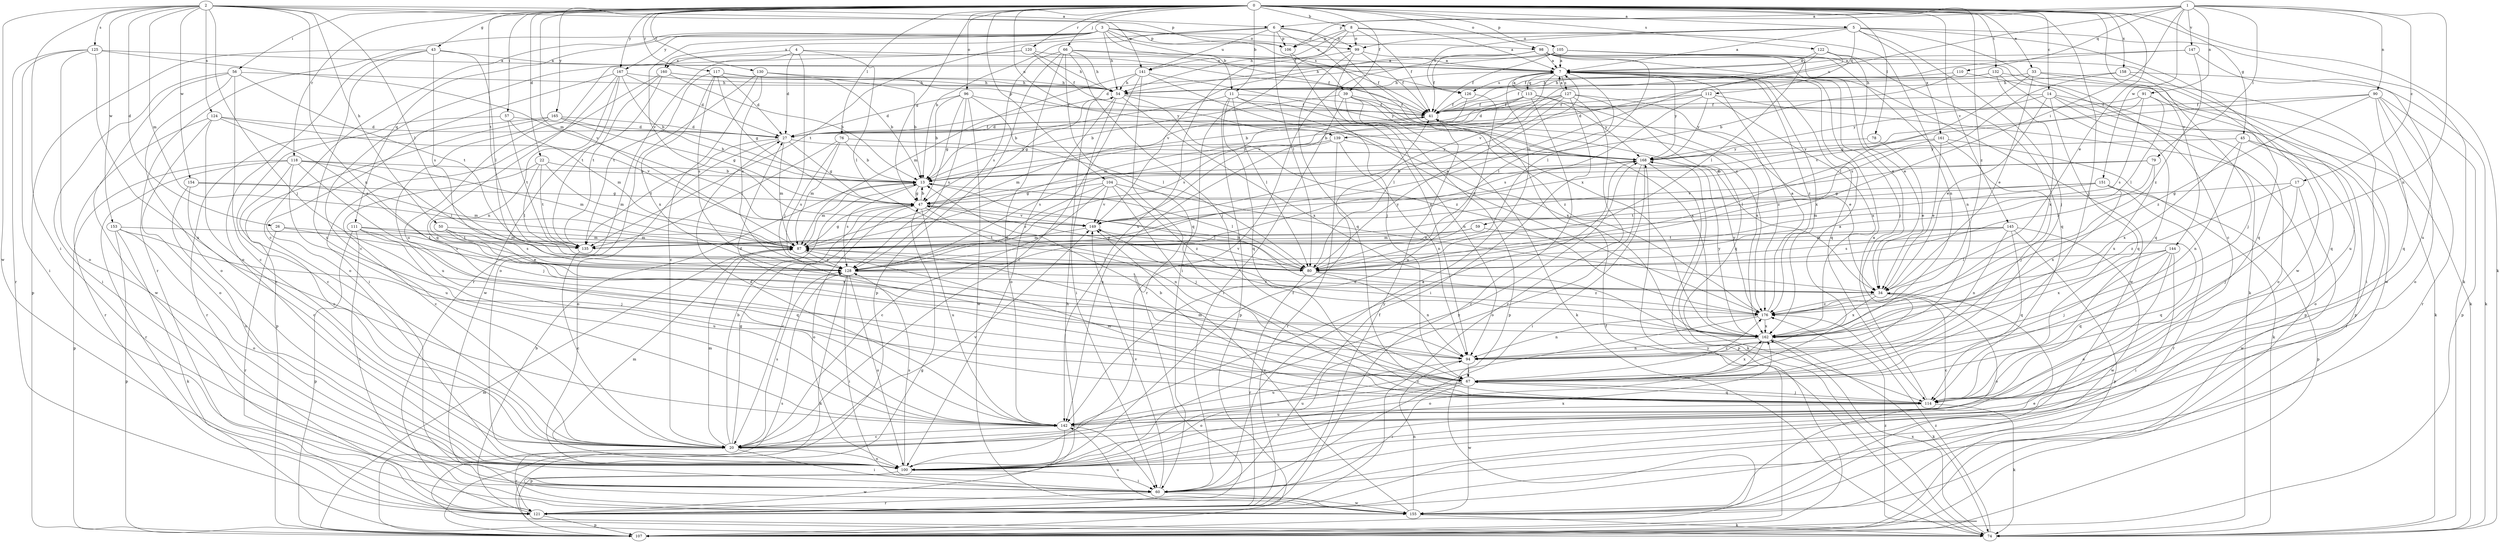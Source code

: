 strict digraph  {
0;
1;
2;
3;
4;
5;
6;
7;
8;
11;
13;
14;
17;
20;
22;
26;
27;
33;
34;
39;
41;
43;
45;
47;
50;
54;
56;
57;
59;
60;
66;
67;
74;
76;
78;
79;
80;
87;
90;
91;
94;
96;
98;
99;
100;
104;
105;
106;
107;
110;
111;
112;
113;
114;
117;
118;
120;
121;
122;
124;
125;
126;
127;
128;
130;
132;
135;
139;
141;
142;
144;
145;
147;
149;
151;
153;
154;
155;
158;
160;
161;
162;
165;
167;
168;
176;
0 -> 5  [label=a];
0 -> 8  [label=b];
0 -> 11  [label=b];
0 -> 14  [label=c];
0 -> 22  [label=d];
0 -> 33  [label=e];
0 -> 34  [label=e];
0 -> 39  [label=f];
0 -> 43  [label=g];
0 -> 45  [label=g];
0 -> 47  [label=g];
0 -> 56  [label=i];
0 -> 57  [label=i];
0 -> 66  [label=j];
0 -> 67  [label=j];
0 -> 74  [label=k];
0 -> 76  [label=l];
0 -> 78  [label=l];
0 -> 87  [label=m];
0 -> 96  [label=o];
0 -> 98  [label=o];
0 -> 104  [label=p];
0 -> 105  [label=p];
0 -> 117  [label=r];
0 -> 118  [label=r];
0 -> 120  [label=r];
0 -> 122  [label=s];
0 -> 130  [label=t];
0 -> 132  [label=t];
0 -> 135  [label=t];
0 -> 139  [label=u];
0 -> 144  [label=v];
0 -> 145  [label=v];
0 -> 158  [label=x];
0 -> 165  [label=y];
0 -> 167  [label=y];
0 -> 176  [label=z];
1 -> 6  [label=a];
1 -> 17  [label=c];
1 -> 59  [label=i];
1 -> 79  [label=l];
1 -> 90  [label=n];
1 -> 91  [label=n];
1 -> 94  [label=n];
1 -> 106  [label=p];
1 -> 110  [label=q];
1 -> 139  [label=u];
1 -> 147  [label=v];
1 -> 151  [label=w];
2 -> 6  [label=a];
2 -> 26  [label=d];
2 -> 50  [label=h];
2 -> 60  [label=i];
2 -> 67  [label=j];
2 -> 80  [label=l];
2 -> 87  [label=m];
2 -> 94  [label=n];
2 -> 106  [label=p];
2 -> 124  [label=s];
2 -> 125  [label=s];
2 -> 141  [label=u];
2 -> 153  [label=w];
2 -> 154  [label=w];
2 -> 155  [label=w];
3 -> 11  [label=b];
3 -> 20  [label=c];
3 -> 39  [label=f];
3 -> 54  [label=h];
3 -> 98  [label=o];
3 -> 99  [label=o];
3 -> 106  [label=p];
3 -> 111  [label=q];
3 -> 121  [label=r];
3 -> 126  [label=s];
3 -> 149  [label=v];
3 -> 160  [label=x];
3 -> 167  [label=y];
4 -> 27  [label=d];
4 -> 41  [label=f];
4 -> 67  [label=j];
4 -> 80  [label=l];
4 -> 121  [label=r];
4 -> 160  [label=x];
5 -> 7  [label=a];
5 -> 20  [label=c];
5 -> 54  [label=h];
5 -> 67  [label=j];
5 -> 74  [label=k];
5 -> 99  [label=o];
5 -> 112  [label=q];
5 -> 126  [label=s];
5 -> 155  [label=w];
5 -> 161  [label=x];
6 -> 13  [label=b];
6 -> 80  [label=l];
6 -> 99  [label=o];
6 -> 106  [label=p];
6 -> 135  [label=t];
6 -> 141  [label=u];
6 -> 162  [label=x];
6 -> 176  [label=z];
7 -> 54  [label=h];
7 -> 80  [label=l];
7 -> 113  [label=q];
7 -> 114  [label=q];
7 -> 126  [label=s];
7 -> 127  [label=s];
7 -> 149  [label=v];
7 -> 162  [label=x];
7 -> 168  [label=y];
7 -> 176  [label=z];
8 -> 7  [label=a];
8 -> 41  [label=f];
8 -> 94  [label=n];
8 -> 99  [label=o];
8 -> 106  [label=p];
8 -> 141  [label=u];
8 -> 142  [label=u];
11 -> 13  [label=b];
11 -> 41  [label=f];
11 -> 80  [label=l];
11 -> 107  [label=p];
11 -> 114  [label=q];
11 -> 162  [label=x];
11 -> 176  [label=z];
13 -> 47  [label=g];
13 -> 80  [label=l];
13 -> 87  [label=m];
13 -> 128  [label=s];
14 -> 34  [label=e];
14 -> 41  [label=f];
14 -> 74  [label=k];
14 -> 100  [label=o];
14 -> 107  [label=p];
14 -> 114  [label=q];
14 -> 168  [label=y];
17 -> 47  [label=g];
17 -> 67  [label=j];
17 -> 155  [label=w];
17 -> 176  [label=z];
20 -> 13  [label=b];
20 -> 47  [label=g];
20 -> 60  [label=i];
20 -> 87  [label=m];
20 -> 100  [label=o];
20 -> 121  [label=r];
20 -> 128  [label=s];
20 -> 149  [label=v];
20 -> 168  [label=y];
22 -> 13  [label=b];
22 -> 20  [label=c];
22 -> 80  [label=l];
22 -> 87  [label=m];
22 -> 135  [label=t];
26 -> 87  [label=m];
26 -> 121  [label=r];
26 -> 128  [label=s];
27 -> 41  [label=f];
27 -> 47  [label=g];
27 -> 87  [label=m];
27 -> 100  [label=o];
27 -> 135  [label=t];
27 -> 168  [label=y];
33 -> 34  [label=e];
33 -> 54  [label=h];
33 -> 60  [label=i];
33 -> 80  [label=l];
33 -> 114  [label=q];
34 -> 13  [label=b];
34 -> 20  [label=c];
34 -> 100  [label=o];
34 -> 162  [label=x];
34 -> 176  [label=z];
39 -> 13  [label=b];
39 -> 41  [label=f];
39 -> 60  [label=i];
39 -> 74  [label=k];
39 -> 94  [label=n];
39 -> 107  [label=p];
39 -> 162  [label=x];
41 -> 27  [label=d];
41 -> 34  [label=e];
41 -> 87  [label=m];
43 -> 7  [label=a];
43 -> 80  [label=l];
43 -> 100  [label=o];
43 -> 107  [label=p];
43 -> 128  [label=s];
43 -> 142  [label=u];
45 -> 94  [label=n];
45 -> 100  [label=o];
45 -> 121  [label=r];
45 -> 162  [label=x];
45 -> 168  [label=y];
47 -> 13  [label=b];
47 -> 20  [label=c];
47 -> 80  [label=l];
47 -> 94  [label=n];
47 -> 100  [label=o];
47 -> 142  [label=u];
47 -> 149  [label=v];
50 -> 34  [label=e];
50 -> 87  [label=m];
50 -> 128  [label=s];
50 -> 162  [label=x];
54 -> 41  [label=f];
54 -> 47  [label=g];
54 -> 60  [label=i];
54 -> 100  [label=o];
54 -> 162  [label=x];
54 -> 176  [label=z];
56 -> 20  [label=c];
56 -> 54  [label=h];
56 -> 60  [label=i];
56 -> 100  [label=o];
56 -> 135  [label=t];
56 -> 155  [label=w];
57 -> 20  [label=c];
57 -> 27  [label=d];
57 -> 87  [label=m];
57 -> 135  [label=t];
59 -> 87  [label=m];
59 -> 114  [label=q];
59 -> 135  [label=t];
60 -> 7  [label=a];
60 -> 121  [label=r];
60 -> 149  [label=v];
60 -> 155  [label=w];
66 -> 7  [label=a];
66 -> 34  [label=e];
66 -> 54  [label=h];
66 -> 67  [label=j];
66 -> 107  [label=p];
66 -> 114  [label=q];
66 -> 128  [label=s];
66 -> 142  [label=u];
67 -> 7  [label=a];
67 -> 60  [label=i];
67 -> 87  [label=m];
67 -> 100  [label=o];
67 -> 114  [label=q];
67 -> 142  [label=u];
67 -> 155  [label=w];
67 -> 162  [label=x];
67 -> 176  [label=z];
74 -> 41  [label=f];
74 -> 47  [label=g];
74 -> 162  [label=x];
74 -> 176  [label=z];
76 -> 13  [label=b];
76 -> 87  [label=m];
76 -> 128  [label=s];
76 -> 135  [label=t];
76 -> 168  [label=y];
78 -> 34  [label=e];
78 -> 168  [label=y];
79 -> 13  [label=b];
79 -> 80  [label=l];
79 -> 149  [label=v];
79 -> 162  [label=x];
80 -> 7  [label=a];
80 -> 47  [label=g];
80 -> 94  [label=n];
80 -> 121  [label=r];
80 -> 149  [label=v];
80 -> 176  [label=z];
87 -> 47  [label=g];
87 -> 80  [label=l];
87 -> 128  [label=s];
87 -> 168  [label=y];
90 -> 41  [label=f];
90 -> 47  [label=g];
90 -> 100  [label=o];
90 -> 107  [label=p];
90 -> 114  [label=q];
90 -> 121  [label=r];
90 -> 176  [label=z];
91 -> 41  [label=f];
91 -> 80  [label=l];
91 -> 114  [label=q];
91 -> 128  [label=s];
91 -> 149  [label=v];
94 -> 27  [label=d];
94 -> 67  [label=j];
94 -> 142  [label=u];
96 -> 13  [label=b];
96 -> 27  [label=d];
96 -> 41  [label=f];
96 -> 47  [label=g];
96 -> 80  [label=l];
96 -> 128  [label=s];
96 -> 155  [label=w];
98 -> 7  [label=a];
98 -> 34  [label=e];
98 -> 41  [label=f];
98 -> 67  [label=j];
98 -> 74  [label=k];
98 -> 80  [label=l];
98 -> 100  [label=o];
98 -> 149  [label=v];
98 -> 155  [label=w];
99 -> 7  [label=a];
99 -> 41  [label=f];
99 -> 60  [label=i];
99 -> 94  [label=n];
99 -> 114  [label=q];
100 -> 41  [label=f];
100 -> 60  [label=i];
100 -> 87  [label=m];
100 -> 128  [label=s];
100 -> 155  [label=w];
100 -> 162  [label=x];
100 -> 168  [label=y];
104 -> 20  [label=c];
104 -> 34  [label=e];
104 -> 47  [label=g];
104 -> 67  [label=j];
104 -> 128  [label=s];
104 -> 149  [label=v];
104 -> 176  [label=z];
105 -> 7  [label=a];
105 -> 27  [label=d];
105 -> 41  [label=f];
105 -> 54  [label=h];
105 -> 80  [label=l];
105 -> 94  [label=n];
105 -> 155  [label=w];
106 -> 41  [label=f];
106 -> 67  [label=j];
107 -> 87  [label=m];
107 -> 128  [label=s];
107 -> 168  [label=y];
107 -> 176  [label=z];
110 -> 13  [label=b];
110 -> 54  [label=h];
110 -> 142  [label=u];
111 -> 60  [label=i];
111 -> 87  [label=m];
111 -> 107  [label=p];
111 -> 114  [label=q];
111 -> 135  [label=t];
111 -> 142  [label=u];
112 -> 27  [label=d];
112 -> 41  [label=f];
112 -> 107  [label=p];
112 -> 128  [label=s];
112 -> 162  [label=x];
112 -> 168  [label=y];
113 -> 7  [label=a];
113 -> 13  [label=b];
113 -> 41  [label=f];
113 -> 87  [label=m];
113 -> 121  [label=r];
113 -> 162  [label=x];
113 -> 168  [label=y];
114 -> 7  [label=a];
114 -> 13  [label=b];
114 -> 67  [label=j];
114 -> 74  [label=k];
114 -> 87  [label=m];
114 -> 142  [label=u];
117 -> 13  [label=b];
117 -> 27  [label=d];
117 -> 47  [label=g];
117 -> 54  [label=h];
117 -> 128  [label=s];
117 -> 135  [label=t];
117 -> 162  [label=x];
118 -> 13  [label=b];
118 -> 20  [label=c];
118 -> 67  [label=j];
118 -> 80  [label=l];
118 -> 87  [label=m];
118 -> 107  [label=p];
118 -> 121  [label=r];
118 -> 142  [label=u];
120 -> 7  [label=a];
120 -> 20  [label=c];
120 -> 41  [label=f];
120 -> 54  [label=h];
120 -> 142  [label=u];
121 -> 13  [label=b];
121 -> 41  [label=f];
121 -> 54  [label=h];
121 -> 107  [label=p];
122 -> 7  [label=a];
122 -> 34  [label=e];
122 -> 87  [label=m];
122 -> 114  [label=q];
122 -> 149  [label=v];
124 -> 20  [label=c];
124 -> 27  [label=d];
124 -> 100  [label=o];
124 -> 121  [label=r];
124 -> 128  [label=s];
124 -> 149  [label=v];
125 -> 7  [label=a];
125 -> 60  [label=i];
125 -> 100  [label=o];
125 -> 121  [label=r];
125 -> 142  [label=u];
125 -> 149  [label=v];
126 -> 41  [label=f];
126 -> 128  [label=s];
126 -> 142  [label=u];
127 -> 7  [label=a];
127 -> 13  [label=b];
127 -> 27  [label=d];
127 -> 41  [label=f];
127 -> 60  [label=i];
127 -> 80  [label=l];
127 -> 114  [label=q];
127 -> 121  [label=r];
127 -> 176  [label=z];
128 -> 34  [label=e];
128 -> 60  [label=i];
128 -> 74  [label=k];
128 -> 100  [label=o];
130 -> 13  [label=b];
130 -> 20  [label=c];
130 -> 54  [label=h];
130 -> 100  [label=o];
130 -> 128  [label=s];
132 -> 41  [label=f];
132 -> 54  [label=h];
132 -> 74  [label=k];
132 -> 114  [label=q];
132 -> 162  [label=x];
135 -> 20  [label=c];
139 -> 94  [label=n];
139 -> 121  [label=r];
139 -> 128  [label=s];
139 -> 142  [label=u];
139 -> 168  [label=y];
141 -> 20  [label=c];
141 -> 54  [label=h];
141 -> 87  [label=m];
141 -> 121  [label=r];
141 -> 168  [label=y];
141 -> 176  [label=z];
142 -> 20  [label=c];
142 -> 27  [label=d];
142 -> 60  [label=i];
142 -> 107  [label=p];
144 -> 60  [label=i];
144 -> 67  [label=j];
144 -> 80  [label=l];
144 -> 100  [label=o];
144 -> 114  [label=q];
144 -> 162  [label=x];
145 -> 87  [label=m];
145 -> 94  [label=n];
145 -> 107  [label=p];
145 -> 114  [label=q];
145 -> 128  [label=s];
145 -> 135  [label=t];
145 -> 155  [label=w];
147 -> 7  [label=a];
147 -> 41  [label=f];
147 -> 142  [label=u];
147 -> 176  [label=z];
149 -> 87  [label=m];
151 -> 47  [label=g];
151 -> 87  [label=m];
151 -> 107  [label=p];
151 -> 121  [label=r];
151 -> 135  [label=t];
151 -> 162  [label=x];
153 -> 67  [label=j];
153 -> 74  [label=k];
153 -> 100  [label=o];
153 -> 107  [label=p];
153 -> 135  [label=t];
154 -> 20  [label=c];
154 -> 47  [label=g];
154 -> 87  [label=m];
154 -> 100  [label=o];
155 -> 34  [label=e];
155 -> 74  [label=k];
155 -> 94  [label=n];
155 -> 142  [label=u];
155 -> 149  [label=v];
158 -> 54  [label=h];
158 -> 67  [label=j];
158 -> 74  [label=k];
158 -> 128  [label=s];
160 -> 13  [label=b];
160 -> 54  [label=h];
160 -> 60  [label=i];
160 -> 135  [label=t];
160 -> 155  [label=w];
160 -> 168  [label=y];
161 -> 34  [label=e];
161 -> 67  [label=j];
161 -> 74  [label=k];
161 -> 80  [label=l];
161 -> 168  [label=y];
162 -> 74  [label=k];
162 -> 94  [label=n];
162 -> 100  [label=o];
162 -> 149  [label=v];
162 -> 168  [label=y];
165 -> 13  [label=b];
165 -> 27  [label=d];
165 -> 47  [label=g];
165 -> 107  [label=p];
165 -> 121  [label=r];
165 -> 142  [label=u];
167 -> 13  [label=b];
167 -> 27  [label=d];
167 -> 54  [label=h];
167 -> 94  [label=n];
167 -> 100  [label=o];
167 -> 114  [label=q];
167 -> 135  [label=t];
168 -> 13  [label=b];
168 -> 60  [label=i];
168 -> 74  [label=k];
168 -> 100  [label=o];
168 -> 107  [label=p];
176 -> 7  [label=a];
176 -> 20  [label=c];
176 -> 94  [label=n];
176 -> 162  [label=x];
176 -> 168  [label=y];
}
